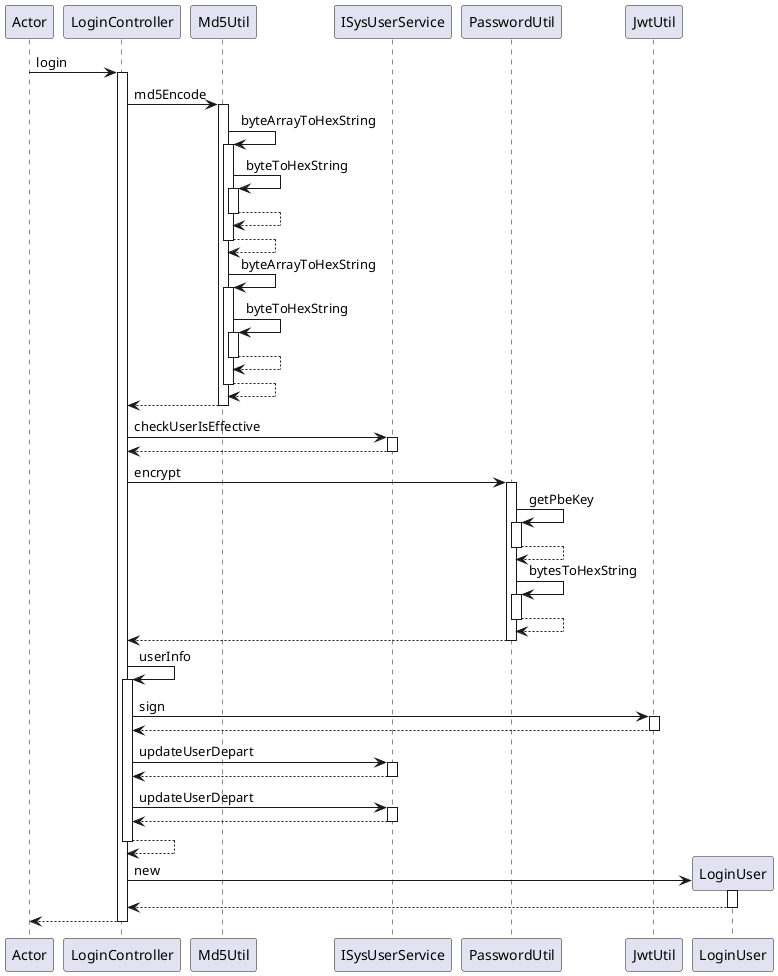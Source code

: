 @startuml
participant Actor
Actor -> LoginController : login
activate LoginController
LoginController -> Md5Util : md5Encode
activate Md5Util
Md5Util -> Md5Util : byteArrayToHexString
activate Md5Util
Md5Util -> Md5Util : byteToHexString
activate Md5Util
Md5Util --> Md5Util
deactivate Md5Util
Md5Util --> Md5Util
deactivate Md5Util
Md5Util -> Md5Util : byteArrayToHexString
activate Md5Util
Md5Util -> Md5Util : byteToHexString
activate Md5Util
Md5Util --> Md5Util
deactivate Md5Util
Md5Util --> Md5Util
deactivate Md5Util
Md5Util --> LoginController
deactivate Md5Util
LoginController -> ISysUserService : checkUserIsEffective
activate ISysUserService
ISysUserService --> LoginController
deactivate ISysUserService
LoginController -> PasswordUtil : encrypt
activate PasswordUtil
PasswordUtil -> PasswordUtil : getPbeKey
activate PasswordUtil
PasswordUtil --> PasswordUtil
deactivate PasswordUtil
PasswordUtil -> PasswordUtil : bytesToHexString
activate PasswordUtil
PasswordUtil --> PasswordUtil
deactivate PasswordUtil
PasswordUtil --> LoginController
deactivate PasswordUtil
LoginController -> LoginController : userInfo
activate LoginController
LoginController -> JwtUtil : sign
activate JwtUtil
JwtUtil --> LoginController
deactivate JwtUtil
LoginController -> ISysUserService : updateUserDepart
activate ISysUserService
ISysUserService --> LoginController
deactivate ISysUserService
LoginController -> ISysUserService : updateUserDepart
activate ISysUserService
ISysUserService --> LoginController
deactivate ISysUserService
LoginController --> LoginController
deactivate LoginController
create LoginUser
LoginController -> LoginUser : new
activate LoginUser
LoginUser --> LoginController
deactivate LoginUser
return
@enduml